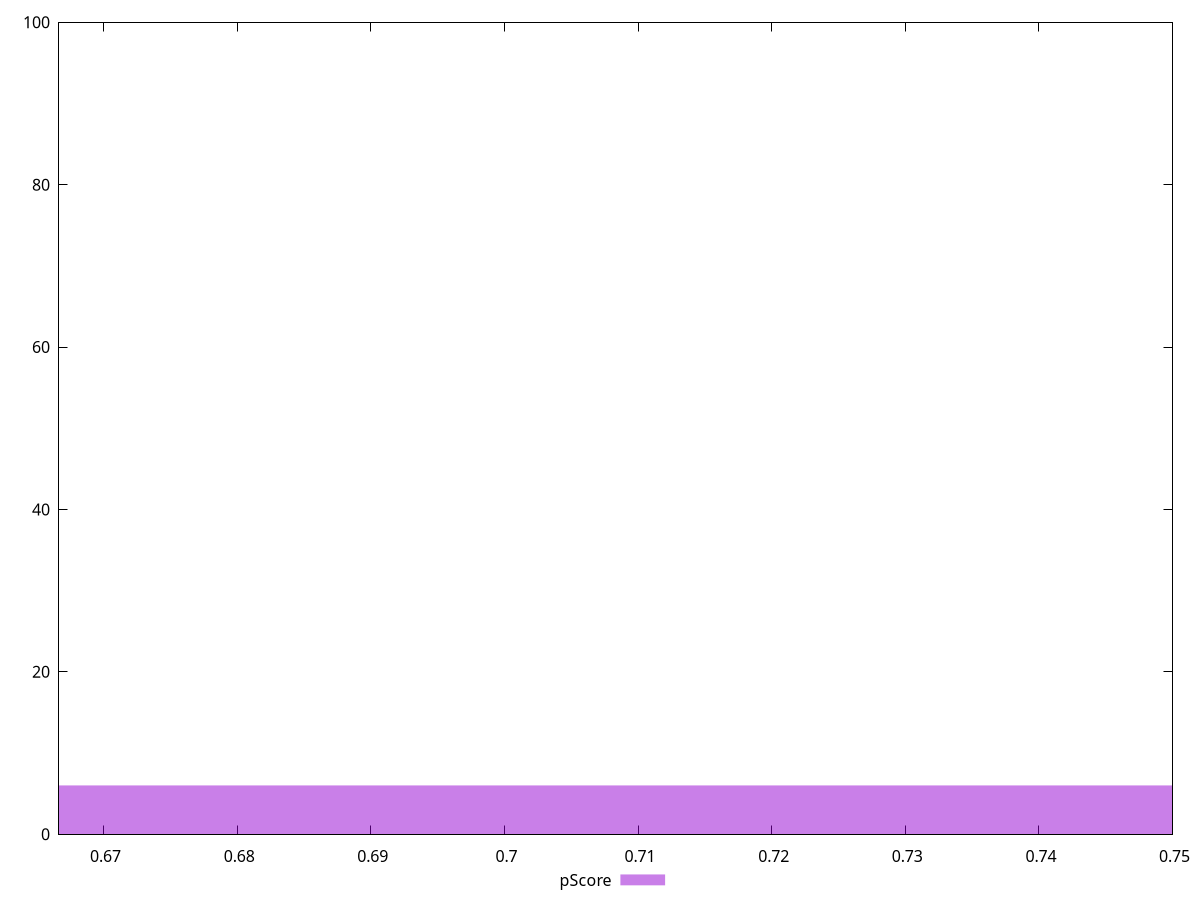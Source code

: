 reset

$pScore <<EOF
0.8 94
0.7000000000000001 6
EOF

set key outside below
set boxwidth 0.1
set xrange [0.6666666666666666:0.75]
set yrange [0:100]
set trange [0:100]
set style fill transparent solid 0.5 noborder
set terminal svg size 640, 490 enhanced background rgb 'white'
set output "report_00009_2021-02-08T22-37-41.559Z/uses-text-compression/samples/pages+cached+noadtech+nomedia/pScore/histogram.svg"

plot $pScore title "pScore" with boxes

reset
